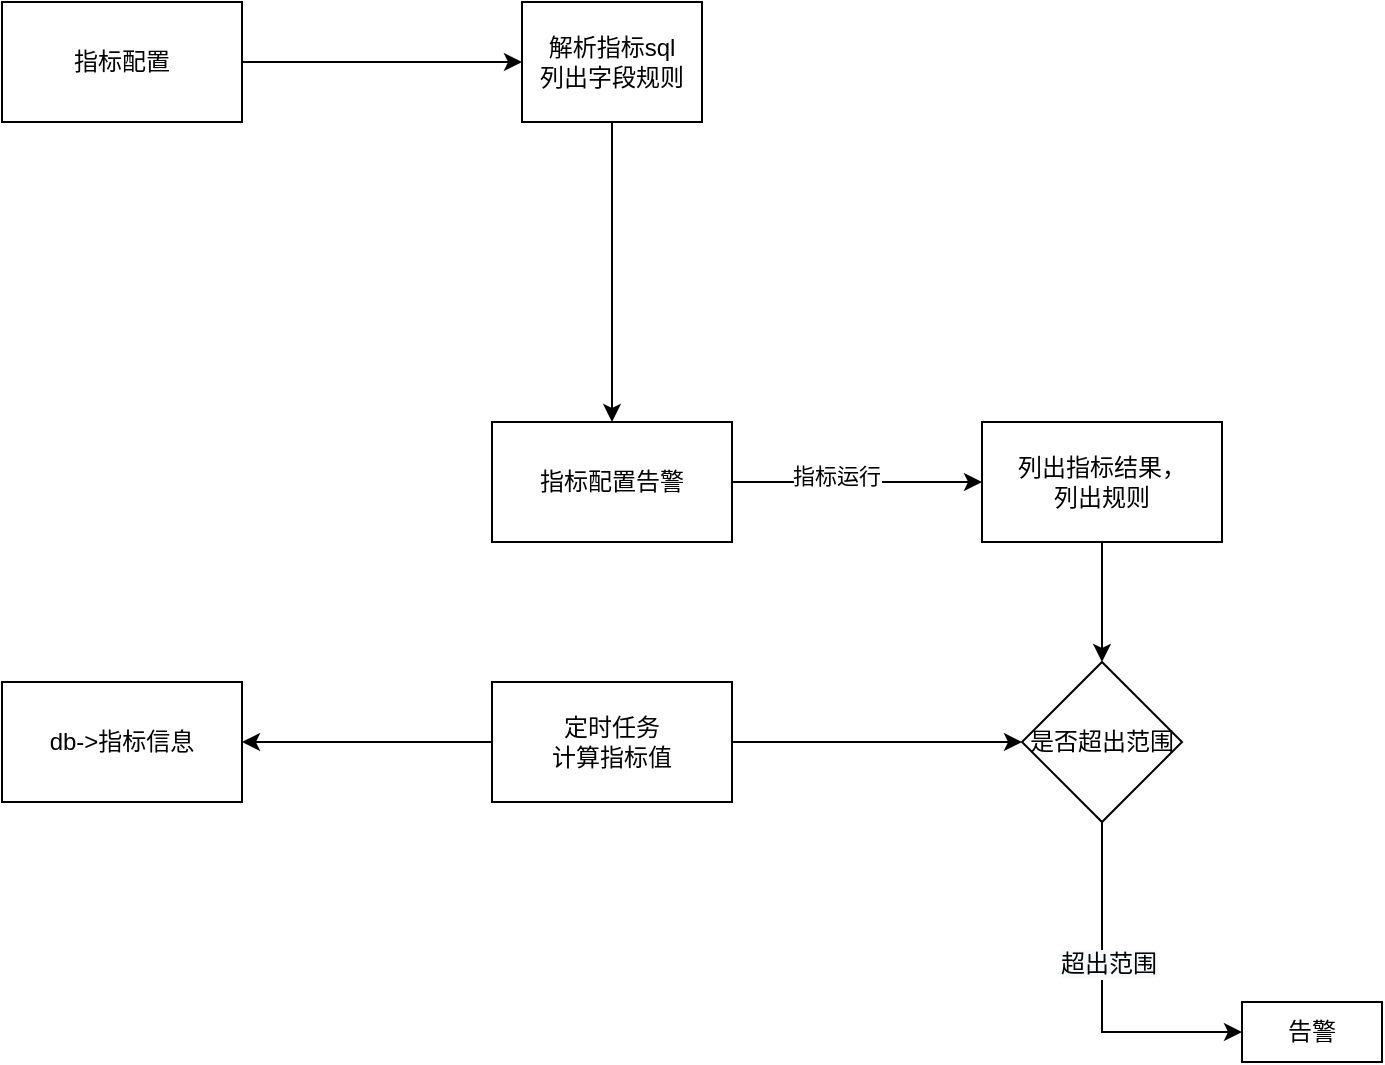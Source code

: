 <mxfile version="13.0.8" type="github">
  <diagram id="sHmRfFHm7IZxkpaGnCNq" name="第 1 页">
    <mxGraphModel dx="1422" dy="762" grid="1" gridSize="10" guides="1" tooltips="1" connect="1" arrows="1" fold="1" page="1" pageScale="1" pageWidth="1920" pageHeight="1200" math="0" shadow="0">
      <root>
        <mxCell id="0" />
        <mxCell id="1" parent="0" />
        <mxCell id="DtPgo_CMIsU83iQd-foz-3" style="edgeStyle=orthogonalEdgeStyle;rounded=0;orthogonalLoop=1;jettySize=auto;html=1;exitX=1;exitY=0.5;exitDx=0;exitDy=0;" edge="1" parent="1" source="DtPgo_CMIsU83iQd-foz-1" target="DtPgo_CMIsU83iQd-foz-2">
          <mxGeometry relative="1" as="geometry" />
        </mxCell>
        <mxCell id="DtPgo_CMIsU83iQd-foz-1" value="指标配置" style="rounded=0;whiteSpace=wrap;html=1;" vertex="1" parent="1">
          <mxGeometry x="370" y="130" width="120" height="60" as="geometry" />
        </mxCell>
        <mxCell id="DtPgo_CMIsU83iQd-foz-5" style="edgeStyle=orthogonalEdgeStyle;rounded=0;orthogonalLoop=1;jettySize=auto;html=1;" edge="1" parent="1" source="DtPgo_CMIsU83iQd-foz-2" target="DtPgo_CMIsU83iQd-foz-4">
          <mxGeometry relative="1" as="geometry" />
        </mxCell>
        <mxCell id="DtPgo_CMIsU83iQd-foz-2" value="解析指标sql&lt;br&gt;列出字段规则" style="rounded=0;whiteSpace=wrap;html=1;" vertex="1" parent="1">
          <mxGeometry x="630" y="130" width="90" height="60" as="geometry" />
        </mxCell>
        <mxCell id="DtPgo_CMIsU83iQd-foz-7" style="edgeStyle=orthogonalEdgeStyle;rounded=0;orthogonalLoop=1;jettySize=auto;html=1;" edge="1" parent="1" source="DtPgo_CMIsU83iQd-foz-4" target="DtPgo_CMIsU83iQd-foz-6">
          <mxGeometry relative="1" as="geometry" />
        </mxCell>
        <mxCell id="DtPgo_CMIsU83iQd-foz-8" value="指标运行&lt;br&gt;" style="edgeLabel;html=1;align=center;verticalAlign=middle;resizable=0;points=[];" vertex="1" connectable="0" parent="DtPgo_CMIsU83iQd-foz-7">
          <mxGeometry x="-0.168" y="3" relative="1" as="geometry">
            <mxPoint as="offset" />
          </mxGeometry>
        </mxCell>
        <mxCell id="DtPgo_CMIsU83iQd-foz-4" value="指标配置告警" style="rounded=0;whiteSpace=wrap;html=1;" vertex="1" parent="1">
          <mxGeometry x="615" y="340" width="120" height="60" as="geometry" />
        </mxCell>
        <mxCell id="DtPgo_CMIsU83iQd-foz-11" style="edgeStyle=orthogonalEdgeStyle;rounded=0;orthogonalLoop=1;jettySize=auto;html=1;exitX=0.5;exitY=1;exitDx=0;exitDy=0;" edge="1" parent="1" source="DtPgo_CMIsU83iQd-foz-6" target="DtPgo_CMIsU83iQd-foz-10">
          <mxGeometry relative="1" as="geometry" />
        </mxCell>
        <mxCell id="DtPgo_CMIsU83iQd-foz-6" value="列出指标结果，&lt;br&gt;列出规则" style="rounded=0;whiteSpace=wrap;html=1;" vertex="1" parent="1">
          <mxGeometry x="860" y="340" width="120" height="60" as="geometry" />
        </mxCell>
        <mxCell id="DtPgo_CMIsU83iQd-foz-21" style="edgeStyle=orthogonalEdgeStyle;rounded=0;orthogonalLoop=1;jettySize=auto;html=1;exitX=0;exitY=0.5;exitDx=0;exitDy=0;" edge="1" parent="1" source="DtPgo_CMIsU83iQd-foz-9" target="DtPgo_CMIsU83iQd-foz-20">
          <mxGeometry relative="1" as="geometry" />
        </mxCell>
        <mxCell id="DtPgo_CMIsU83iQd-foz-22" style="edgeStyle=orthogonalEdgeStyle;rounded=0;orthogonalLoop=1;jettySize=auto;html=1;" edge="1" parent="1" source="DtPgo_CMIsU83iQd-foz-9" target="DtPgo_CMIsU83iQd-foz-10">
          <mxGeometry relative="1" as="geometry" />
        </mxCell>
        <mxCell id="DtPgo_CMIsU83iQd-foz-9" value="定时任务&lt;br&gt;计算指标值" style="rounded=0;whiteSpace=wrap;html=1;" vertex="1" parent="1">
          <mxGeometry x="615" y="470" width="120" height="60" as="geometry" />
        </mxCell>
        <mxCell id="DtPgo_CMIsU83iQd-foz-14" style="edgeStyle=orthogonalEdgeStyle;rounded=0;orthogonalLoop=1;jettySize=auto;html=1;exitX=0.5;exitY=1;exitDx=0;exitDy=0;" edge="1" parent="1" source="DtPgo_CMIsU83iQd-foz-10" target="DtPgo_CMIsU83iQd-foz-13">
          <mxGeometry relative="1" as="geometry">
            <Array as="points">
              <mxPoint x="920" y="570" />
              <mxPoint x="920" y="570" />
            </Array>
          </mxGeometry>
        </mxCell>
        <mxCell id="DtPgo_CMIsU83iQd-foz-17" value="&lt;span style=&quot;font-size: 12px ; background-color: rgb(248 , 249 , 250)&quot;&gt;超出范围&lt;/span&gt;" style="edgeLabel;html=1;align=center;verticalAlign=middle;resizable=0;points=[];" vertex="1" connectable="0" parent="DtPgo_CMIsU83iQd-foz-14">
          <mxGeometry x="-0.19" y="3" relative="1" as="geometry">
            <mxPoint as="offset" />
          </mxGeometry>
        </mxCell>
        <mxCell id="DtPgo_CMIsU83iQd-foz-10" value="是否超出范围" style="rhombus;whiteSpace=wrap;html=1;" vertex="1" parent="1">
          <mxGeometry x="880" y="460" width="80" height="80" as="geometry" />
        </mxCell>
        <mxCell id="DtPgo_CMIsU83iQd-foz-13" value="告警" style="rounded=0;whiteSpace=wrap;html=1;" vertex="1" parent="1">
          <mxGeometry x="990" y="630" width="70" height="30" as="geometry" />
        </mxCell>
        <mxCell id="DtPgo_CMIsU83iQd-foz-20" value="db-&amp;gt;指标信息" style="rounded=0;whiteSpace=wrap;html=1;" vertex="1" parent="1">
          <mxGeometry x="370" y="470" width="120" height="60" as="geometry" />
        </mxCell>
      </root>
    </mxGraphModel>
  </diagram>
</mxfile>

